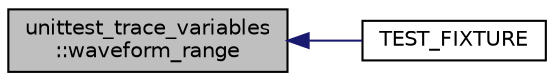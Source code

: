digraph "unittest_trace_variables::waveform_range"
{
  edge [fontname="Helvetica",fontsize="10",labelfontname="Helvetica",labelfontsize="10"];
  node [fontname="Helvetica",fontsize="10",shape=record];
  rankdir="LR";
  Node1 [label="unittest_trace_variables\l::waveform_range",height=0.2,width=0.4,color="black", fillcolor="grey75", style="filled", fontcolor="black"];
  Node1 -> Node2 [dir="back",color="midnightblue",fontsize="10",style="solid",fontname="Helvetica"];
  Node2 [label="TEST_FIXTURE",height=0.2,width=0.4,color="black", fillcolor="white", style="filled",URL="$de/d2b/unittest-_trace_8cpp.html#a8a40e67ccc7c3ce5a9430e922fd84083"];
}
